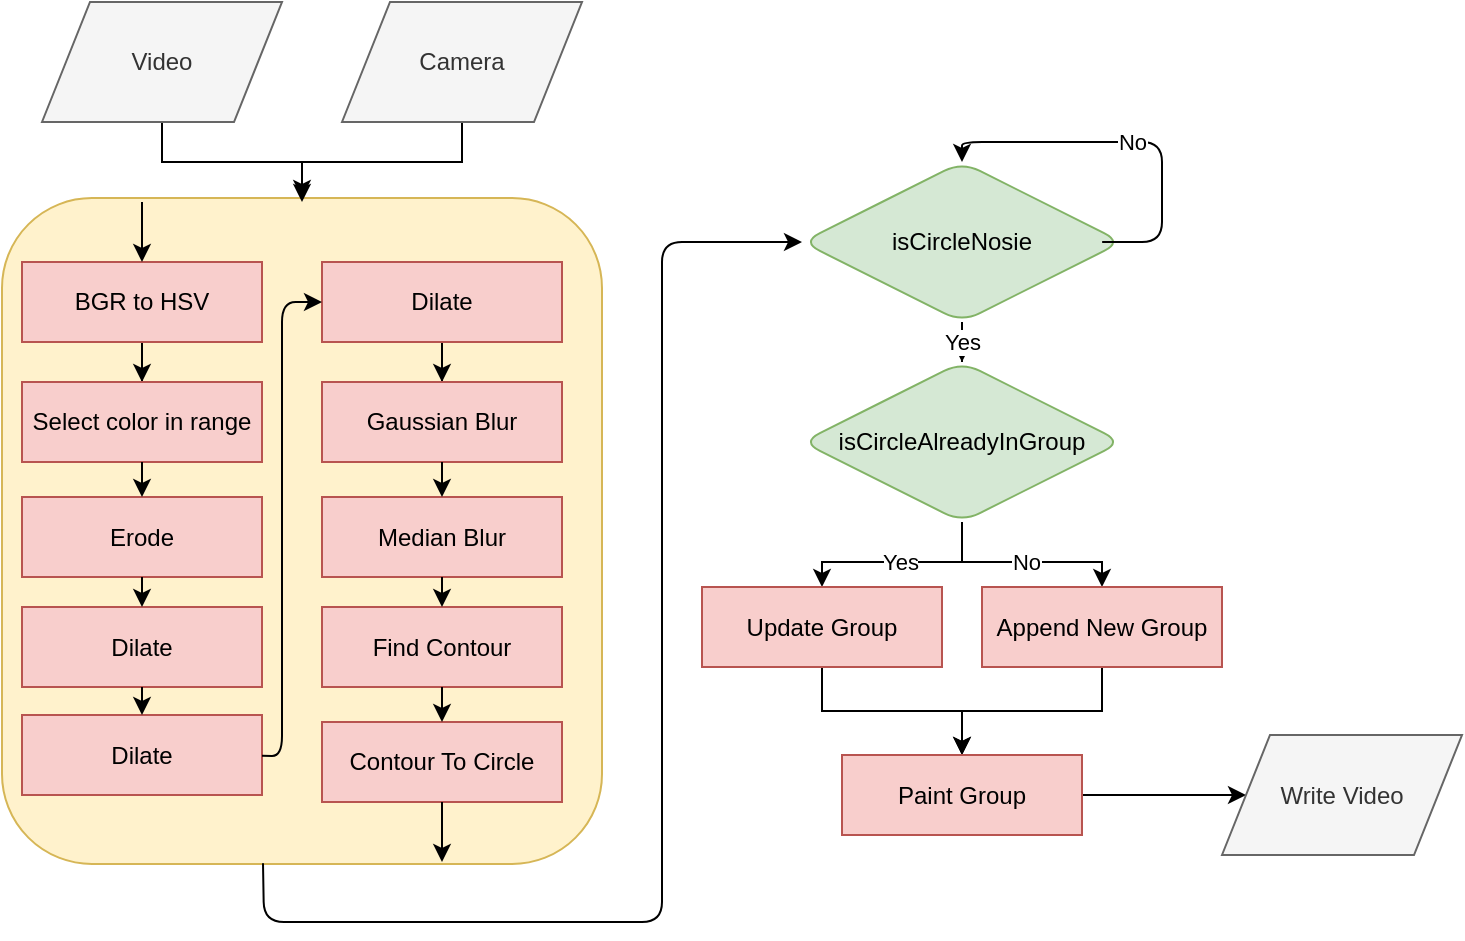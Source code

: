<mxfile version="12.1.3" type="device" pages="1"><diagram id="opJ8TBML9SRNQBZbA7Q9" name="Page-1"><mxGraphModel dx="1024" dy="534" grid="1" gridSize="10" guides="1" tooltips="1" connect="1" arrows="1" fold="1" page="1" pageScale="1" pageWidth="827" pageHeight="1169" math="0" shadow="0"><root><mxCell id="0"/><mxCell id="1" parent="0"/><mxCell id="BudVFLyRe2s_hQftFrbZ-19" value="" style="rounded=1;whiteSpace=wrap;html=1;fillColor=#fff2cc;strokeColor=#d6b656;" vertex="1" parent="1"><mxGeometry x="80" y="198" width="300" height="333" as="geometry"/></mxCell><mxCell id="BudVFLyRe2s_hQftFrbZ-22" style="edgeStyle=orthogonalEdgeStyle;rounded=0;orthogonalLoop=1;jettySize=auto;html=1;exitX=0.5;exitY=1;exitDx=0;exitDy=0;entryX=0.5;entryY=0;entryDx=0;entryDy=0;" edge="1" parent="1" source="BudVFLyRe2s_hQftFrbZ-2" target="BudVFLyRe2s_hQftFrbZ-19"><mxGeometry relative="1" as="geometry"><Array as="points"><mxPoint x="160" y="180"/><mxPoint x="230" y="180"/></Array></mxGeometry></mxCell><mxCell id="BudVFLyRe2s_hQftFrbZ-2" value="Video" style="shape=parallelogram;perimeter=parallelogramPerimeter;whiteSpace=wrap;html=1;fillColor=#f5f5f5;strokeColor=#666666;fontColor=#333333;" vertex="1" parent="1"><mxGeometry x="100" y="100" width="120" height="60" as="geometry"/></mxCell><mxCell id="BudVFLyRe2s_hQftFrbZ-23" style="edgeStyle=orthogonalEdgeStyle;rounded=0;orthogonalLoop=1;jettySize=auto;html=1;exitX=0.5;exitY=1;exitDx=0;exitDy=0;" edge="1" parent="1" source="BudVFLyRe2s_hQftFrbZ-3"><mxGeometry relative="1" as="geometry"><mxPoint x="230" y="200" as="targetPoint"/><Array as="points"><mxPoint x="310" y="180"/><mxPoint x="230" y="180"/></Array></mxGeometry></mxCell><mxCell id="BudVFLyRe2s_hQftFrbZ-3" value="Camera" style="shape=parallelogram;perimeter=parallelogramPerimeter;whiteSpace=wrap;html=1;fillColor=#f5f5f5;strokeColor=#666666;fontColor=#333333;" vertex="1" parent="1"><mxGeometry x="250" y="100" width="120" height="60" as="geometry"/></mxCell><mxCell id="BudVFLyRe2s_hQftFrbZ-27" style="edgeStyle=orthogonalEdgeStyle;rounded=0;orthogonalLoop=1;jettySize=auto;html=1;" edge="1" parent="1" source="BudVFLyRe2s_hQftFrbZ-5" target="BudVFLyRe2s_hQftFrbZ-6"><mxGeometry relative="1" as="geometry"/></mxCell><mxCell id="BudVFLyRe2s_hQftFrbZ-5" value="BGR to HSV" style="rounded=0;whiteSpace=wrap;html=1;fillColor=#f8cecc;strokeColor=#b85450;" vertex="1" parent="1"><mxGeometry x="90" y="230" width="120" height="40" as="geometry"/></mxCell><mxCell id="BudVFLyRe2s_hQftFrbZ-6" value="Select color in range" style="rounded=0;whiteSpace=wrap;html=1;fillColor=#f8cecc;strokeColor=#b85450;" vertex="1" parent="1"><mxGeometry x="90" y="290" width="120" height="40" as="geometry"/></mxCell><mxCell id="BudVFLyRe2s_hQftFrbZ-8" value="Erode" style="rounded=0;whiteSpace=wrap;html=1;fillColor=#f8cecc;strokeColor=#b85450;" vertex="1" parent="1"><mxGeometry x="90" y="347.5" width="120" height="40" as="geometry"/></mxCell><mxCell id="BudVFLyRe2s_hQftFrbZ-12" value="Dilate" style="rounded=0;whiteSpace=wrap;html=1;fillColor=#f8cecc;strokeColor=#b85450;" vertex="1" parent="1"><mxGeometry x="90" y="402.5" width="120" height="40" as="geometry"/></mxCell><mxCell id="BudVFLyRe2s_hQftFrbZ-37" style="edgeStyle=orthogonalEdgeStyle;rounded=0;orthogonalLoop=1;jettySize=auto;html=1;" edge="1" parent="1" source="BudVFLyRe2s_hQftFrbZ-13" target="BudVFLyRe2s_hQftFrbZ-18"><mxGeometry relative="1" as="geometry"/></mxCell><mxCell id="BudVFLyRe2s_hQftFrbZ-13" value="Dilate" style="rounded=0;whiteSpace=wrap;html=1;fillColor=#f8cecc;strokeColor=#b85450;" vertex="1" parent="1"><mxGeometry x="240" y="230" width="120" height="40" as="geometry"/></mxCell><mxCell id="BudVFLyRe2s_hQftFrbZ-14" value="Dilate" style="rounded=0;whiteSpace=wrap;html=1;fillColor=#f8cecc;strokeColor=#b85450;" vertex="1" parent="1"><mxGeometry x="90" y="456.5" width="120" height="40" as="geometry"/></mxCell><mxCell id="BudVFLyRe2s_hQftFrbZ-17" value="Median Blur" style="rounded=0;whiteSpace=wrap;html=1;fillColor=#f8cecc;strokeColor=#b85450;" vertex="1" parent="1"><mxGeometry x="240" y="347.5" width="120" height="40" as="geometry"/></mxCell><mxCell id="BudVFLyRe2s_hQftFrbZ-18" value="Gaussian Blur" style="rounded=0;whiteSpace=wrap;html=1;fillColor=#f8cecc;strokeColor=#b85450;" vertex="1" parent="1"><mxGeometry x="240" y="290" width="120" height="40" as="geometry"/></mxCell><mxCell id="BudVFLyRe2s_hQftFrbZ-20" value="Find Contour" style="rounded=0;whiteSpace=wrap;html=1;fillColor=#f8cecc;strokeColor=#b85450;" vertex="1" parent="1"><mxGeometry x="240" y="402.5" width="120" height="40" as="geometry"/></mxCell><mxCell id="BudVFLyRe2s_hQftFrbZ-21" value="Contour To Circle" style="rounded=0;whiteSpace=wrap;html=1;fillColor=#f8cecc;strokeColor=#b85450;" vertex="1" parent="1"><mxGeometry x="240" y="460" width="120" height="40" as="geometry"/></mxCell><mxCell id="BudVFLyRe2s_hQftFrbZ-25" value="" style="endArrow=classic;html=1;" edge="1" parent="1" target="BudVFLyRe2s_hQftFrbZ-5"><mxGeometry width="50" height="50" relative="1" as="geometry"><mxPoint x="150" y="200" as="sourcePoint"/><mxPoint x="130" y="600" as="targetPoint"/></mxGeometry></mxCell><mxCell id="BudVFLyRe2s_hQftFrbZ-28" value="" style="endArrow=classic;html=1;" edge="1" parent="1" source="BudVFLyRe2s_hQftFrbZ-6" target="BudVFLyRe2s_hQftFrbZ-8"><mxGeometry width="50" height="50" relative="1" as="geometry"><mxPoint x="130" y="370" as="sourcePoint"/><mxPoint x="180" y="320" as="targetPoint"/></mxGeometry></mxCell><mxCell id="BudVFLyRe2s_hQftFrbZ-29" value="" style="endArrow=classic;html=1;" edge="1" parent="1" source="BudVFLyRe2s_hQftFrbZ-8" target="BudVFLyRe2s_hQftFrbZ-12"><mxGeometry width="50" height="50" relative="1" as="geometry"><mxPoint x="120" y="420" as="sourcePoint"/><mxPoint x="170" y="370" as="targetPoint"/></mxGeometry></mxCell><mxCell id="BudVFLyRe2s_hQftFrbZ-30" value="" style="endArrow=classic;html=1;" edge="1" parent="1" source="BudVFLyRe2s_hQftFrbZ-12" target="BudVFLyRe2s_hQftFrbZ-14"><mxGeometry width="50" height="50" relative="1" as="geometry"><mxPoint x="80" y="650" as="sourcePoint"/><mxPoint x="130" y="600" as="targetPoint"/></mxGeometry></mxCell><mxCell id="BudVFLyRe2s_hQftFrbZ-31" value="" style="endArrow=classic;html=1;" edge="1" parent="1" source="BudVFLyRe2s_hQftFrbZ-14" target="BudVFLyRe2s_hQftFrbZ-13"><mxGeometry width="50" height="50" relative="1" as="geometry"><mxPoint x="80" y="650" as="sourcePoint"/><mxPoint x="130" y="600" as="targetPoint"/><Array as="points"><mxPoint x="220" y="477"/><mxPoint x="220" y="250"/></Array></mxGeometry></mxCell><mxCell id="BudVFLyRe2s_hQftFrbZ-32" value="" style="endArrow=classic;html=1;" edge="1" parent="1" source="BudVFLyRe2s_hQftFrbZ-18" target="BudVFLyRe2s_hQftFrbZ-17"><mxGeometry width="50" height="50" relative="1" as="geometry"><mxPoint x="80" y="650" as="sourcePoint"/><mxPoint x="130" y="600" as="targetPoint"/></mxGeometry></mxCell><mxCell id="BudVFLyRe2s_hQftFrbZ-33" value="" style="endArrow=classic;html=1;" edge="1" parent="1" source="BudVFLyRe2s_hQftFrbZ-17" target="BudVFLyRe2s_hQftFrbZ-20"><mxGeometry width="50" height="50" relative="1" as="geometry"><mxPoint x="310" y="370" as="sourcePoint"/><mxPoint x="360" y="320" as="targetPoint"/></mxGeometry></mxCell><mxCell id="BudVFLyRe2s_hQftFrbZ-34" value="" style="endArrow=classic;html=1;" edge="1" parent="1" source="BudVFLyRe2s_hQftFrbZ-20" target="BudVFLyRe2s_hQftFrbZ-21"><mxGeometry width="50" height="50" relative="1" as="geometry"><mxPoint x="270" y="430" as="sourcePoint"/><mxPoint x="320" y="380" as="targetPoint"/></mxGeometry></mxCell><mxCell id="BudVFLyRe2s_hQftFrbZ-39" value="" style="endArrow=classic;html=1;exitX=0.5;exitY=1;exitDx=0;exitDy=0;" edge="1" parent="1" source="BudVFLyRe2s_hQftFrbZ-21"><mxGeometry width="50" height="50" relative="1" as="geometry"><mxPoint x="280" y="530" as="sourcePoint"/><mxPoint x="300" y="530" as="targetPoint"/></mxGeometry></mxCell><mxCell id="BudVFLyRe2s_hQftFrbZ-47" value="Yes" style="edgeStyle=orthogonalEdgeStyle;rounded=0;orthogonalLoop=1;jettySize=auto;html=1;" edge="1" parent="1" source="BudVFLyRe2s_hQftFrbZ-40" target="BudVFLyRe2s_hQftFrbZ-42"><mxGeometry relative="1" as="geometry"/></mxCell><mxCell id="BudVFLyRe2s_hQftFrbZ-40" value="isCircleNosie" style="rhombus;whiteSpace=wrap;html=1;rounded=1;fillColor=#d5e8d4;strokeColor=#82b366;" vertex="1" parent="1"><mxGeometry x="480" y="180" width="160" height="80" as="geometry"/></mxCell><mxCell id="BudVFLyRe2s_hQftFrbZ-48" value="Yes" style="edgeStyle=orthogonalEdgeStyle;rounded=0;orthogonalLoop=1;jettySize=auto;html=1;" edge="1" parent="1" source="BudVFLyRe2s_hQftFrbZ-42" target="BudVFLyRe2s_hQftFrbZ-43"><mxGeometry relative="1" as="geometry"/></mxCell><mxCell id="BudVFLyRe2s_hQftFrbZ-49" value="No" style="edgeStyle=orthogonalEdgeStyle;rounded=0;orthogonalLoop=1;jettySize=auto;html=1;entryX=0.5;entryY=0;entryDx=0;entryDy=0;" edge="1" parent="1" source="BudVFLyRe2s_hQftFrbZ-42" target="BudVFLyRe2s_hQftFrbZ-44"><mxGeometry relative="1" as="geometry"/></mxCell><mxCell id="BudVFLyRe2s_hQftFrbZ-42" value="isCircleAlreadyInGroup" style="rhombus;whiteSpace=wrap;html=1;rounded=1;fillColor=#d5e8d4;strokeColor=#82b366;" vertex="1" parent="1"><mxGeometry x="480" y="280" width="160" height="80" as="geometry"/></mxCell><mxCell id="BudVFLyRe2s_hQftFrbZ-50" style="edgeStyle=orthogonalEdgeStyle;rounded=0;orthogonalLoop=1;jettySize=auto;html=1;entryX=0.5;entryY=0;entryDx=0;entryDy=0;" edge="1" parent="1" source="BudVFLyRe2s_hQftFrbZ-43" target="BudVFLyRe2s_hQftFrbZ-45"><mxGeometry relative="1" as="geometry"/></mxCell><mxCell id="BudVFLyRe2s_hQftFrbZ-43" value="Update Group" style="rounded=0;whiteSpace=wrap;html=1;fillColor=#f8cecc;strokeColor=#b85450;" vertex="1" parent="1"><mxGeometry x="430" y="392.5" width="120" height="40" as="geometry"/></mxCell><mxCell id="BudVFLyRe2s_hQftFrbZ-51" style="edgeStyle=orthogonalEdgeStyle;rounded=0;orthogonalLoop=1;jettySize=auto;html=1;" edge="1" parent="1" source="BudVFLyRe2s_hQftFrbZ-44" target="BudVFLyRe2s_hQftFrbZ-45"><mxGeometry relative="1" as="geometry"/></mxCell><mxCell id="BudVFLyRe2s_hQftFrbZ-44" value="Append New Group" style="rounded=0;whiteSpace=wrap;html=1;fillColor=#f8cecc;strokeColor=#b85450;" vertex="1" parent="1"><mxGeometry x="570" y="392.5" width="120" height="40" as="geometry"/></mxCell><mxCell id="BudVFLyRe2s_hQftFrbZ-56" style="edgeStyle=orthogonalEdgeStyle;rounded=0;orthogonalLoop=1;jettySize=auto;html=1;" edge="1" parent="1" source="BudVFLyRe2s_hQftFrbZ-45" target="BudVFLyRe2s_hQftFrbZ-55"><mxGeometry relative="1" as="geometry"/></mxCell><mxCell id="BudVFLyRe2s_hQftFrbZ-45" value="Paint Group" style="rounded=0;whiteSpace=wrap;html=1;fillColor=#f8cecc;strokeColor=#b85450;" vertex="1" parent="1"><mxGeometry x="500" y="476.5" width="120" height="40" as="geometry"/></mxCell><mxCell id="BudVFLyRe2s_hQftFrbZ-46" value="" style="endArrow=classic;html=1;exitX=0.435;exitY=0.999;exitDx=0;exitDy=0;exitPerimeter=0;" edge="1" parent="1" source="BudVFLyRe2s_hQftFrbZ-19" target="BudVFLyRe2s_hQftFrbZ-40"><mxGeometry width="50" height="50" relative="1" as="geometry"><mxPoint x="80" y="610" as="sourcePoint"/><mxPoint x="130" y="560" as="targetPoint"/><Array as="points"><mxPoint x="211" y="560"/><mxPoint x="410" y="560"/><mxPoint x="410" y="220"/></Array></mxGeometry></mxCell><mxCell id="BudVFLyRe2s_hQftFrbZ-52" value="No" style="endArrow=classic;html=1;entryX=0.5;entryY=0;entryDx=0;entryDy=0;exitX=0.938;exitY=0.5;exitDx=0;exitDy=0;exitPerimeter=0;" edge="1" parent="1" source="BudVFLyRe2s_hQftFrbZ-40" target="BudVFLyRe2s_hQftFrbZ-40"><mxGeometry width="50" height="50" relative="1" as="geometry"><mxPoint x="630" y="220" as="sourcePoint"/><mxPoint x="130" y="590" as="targetPoint"/><Array as="points"><mxPoint x="660" y="220"/><mxPoint x="660" y="170"/><mxPoint x="640" y="170"/><mxPoint x="560" y="170"/></Array></mxGeometry></mxCell><mxCell id="BudVFLyRe2s_hQftFrbZ-55" value="Write Video" style="shape=parallelogram;perimeter=parallelogramPerimeter;whiteSpace=wrap;html=1;fillColor=#f5f5f5;strokeColor=#666666;fontColor=#333333;" vertex="1" parent="1"><mxGeometry x="690" y="466.5" width="120" height="60" as="geometry"/></mxCell></root></mxGraphModel></diagram></mxfile>